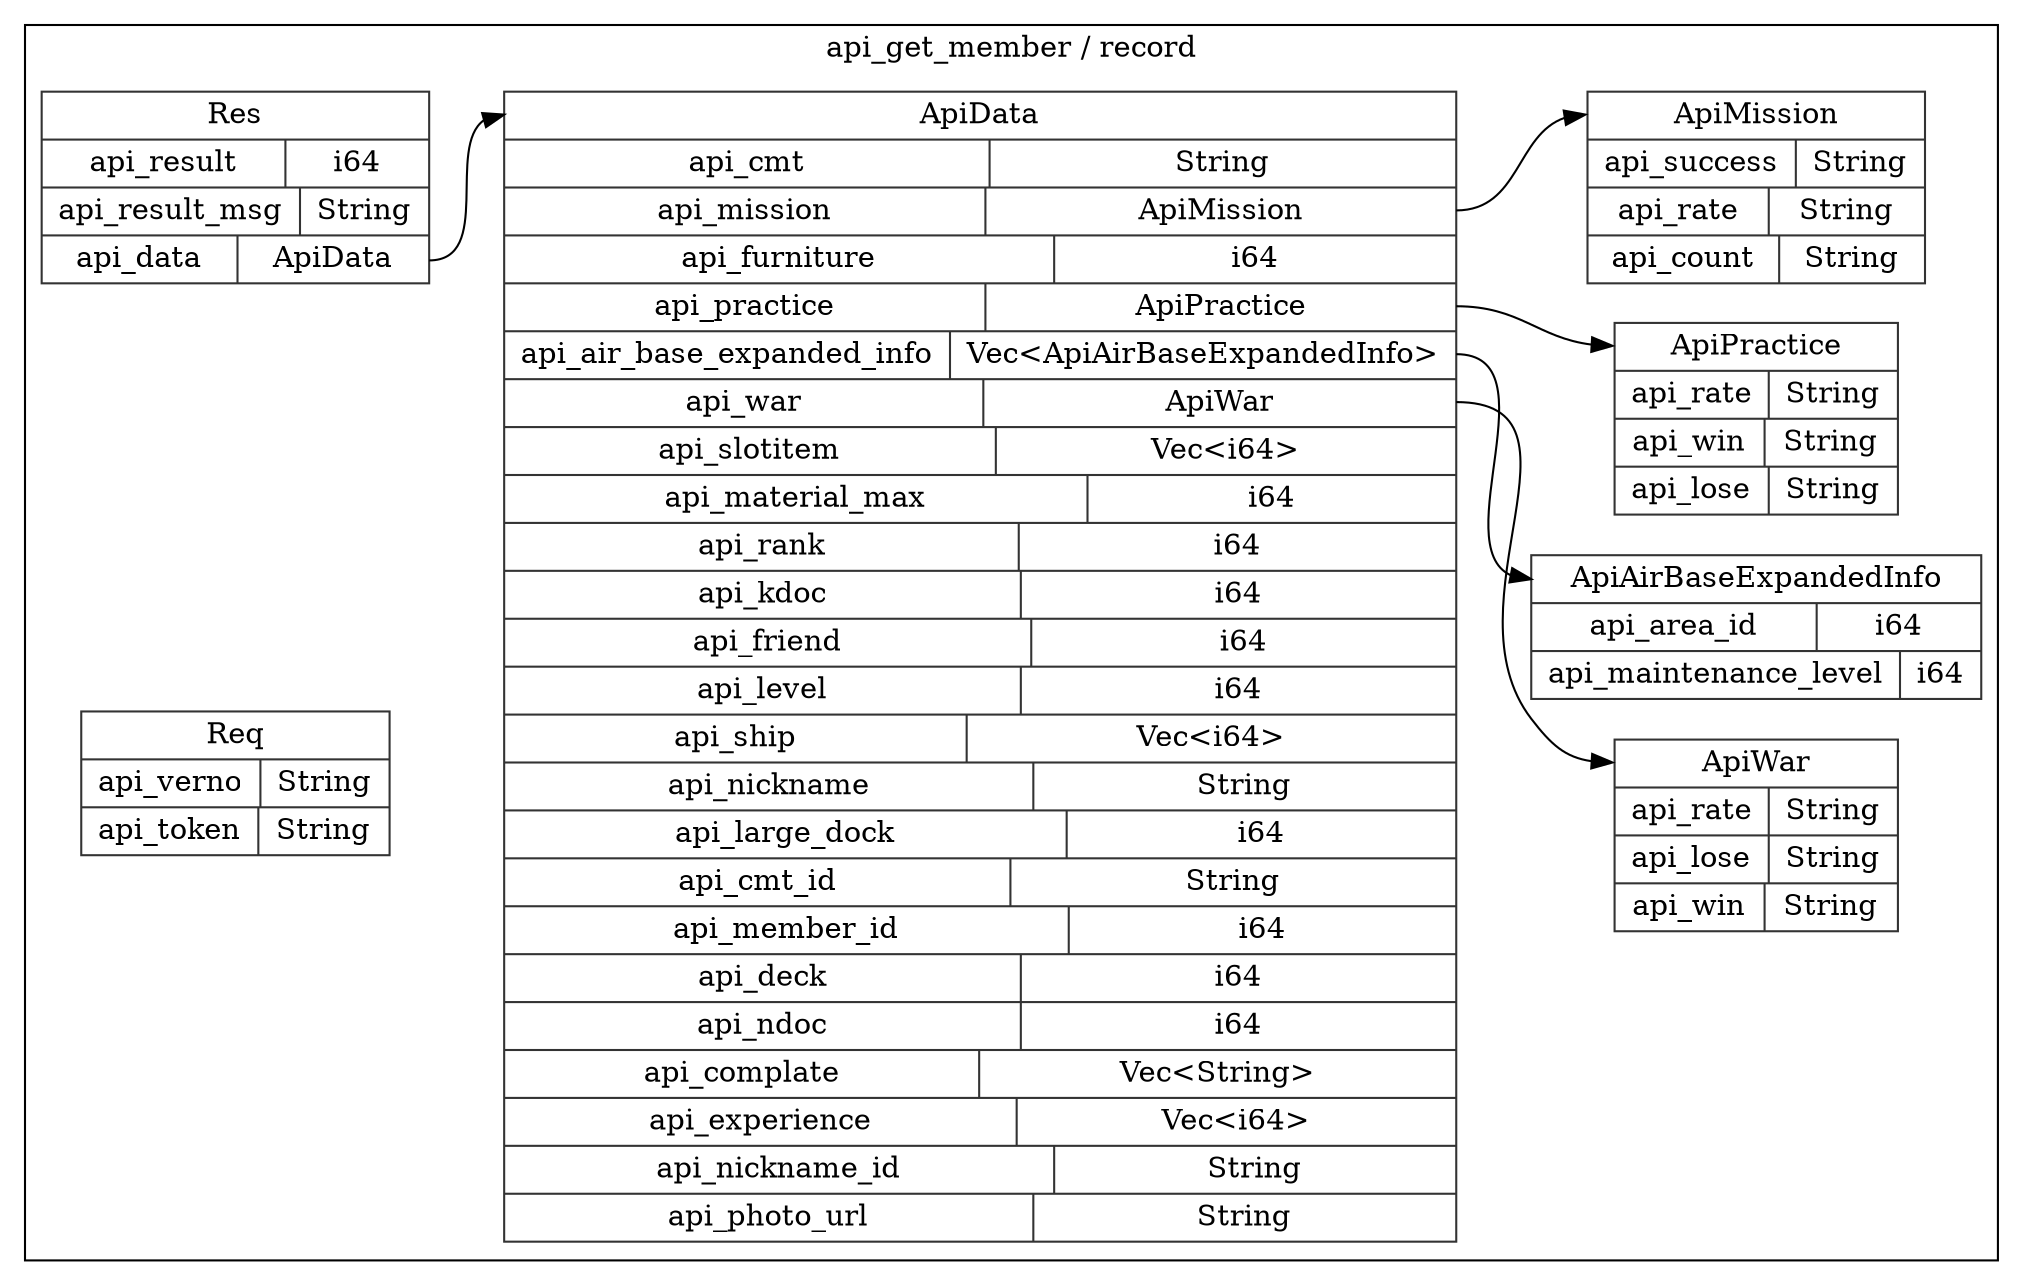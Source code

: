 digraph {
  rankdir=LR;
  subgraph cluster_0 {
    label="api_get_member / record";
    node [style="filled", color=white, style="solid", color=gray20];
    api_get_member__record__ApiAirBaseExpandedInfo [label="<ApiAirBaseExpandedInfo> ApiAirBaseExpandedInfo  | { api_area_id | <api_area_id> i64 } | { api_maintenance_level | <api_maintenance_level> i64 }", shape=record];
    api_get_member__record__ApiPractice [label="<ApiPractice> ApiPractice  | { api_rate | <api_rate> String } | { api_win | <api_win> String } | { api_lose | <api_lose> String }", shape=record];
    api_get_member__record__Res [label="<Res> Res  | { api_result | <api_result> i64 } | { api_result_msg | <api_result_msg> String } | { api_data | <api_data> ApiData }", shape=record];
    api_get_member__record__ApiData;
    api_get_member__record__Res:api_data:e -> api_get_member__record__ApiData:ApiData:w;
    api_get_member__record__Req [label="<Req> Req  | { api_verno | <api_verno> String } | { api_token | <api_token> String }", shape=record];
    api_get_member__record__ApiData [label="<ApiData> ApiData  | { api_cmt | <api_cmt> String } | { api_mission | <api_mission> ApiMission } | { api_furniture | <api_furniture> i64 } | { api_practice | <api_practice> ApiPractice } | { api_air_base_expanded_info | <api_air_base_expanded_info> Vec\<ApiAirBaseExpandedInfo\> } | { api_war | <api_war> ApiWar } | { api_slotitem | <api_slotitem> Vec\<i64\> } | { api_material_max | <api_material_max> i64 } | { api_rank | <api_rank> i64 } | { api_kdoc | <api_kdoc> i64 } | { api_friend | <api_friend> i64 } | { api_level | <api_level> i64 } | { api_ship | <api_ship> Vec\<i64\> } | { api_nickname | <api_nickname> String } | { api_large_dock | <api_large_dock> i64 } | { api_cmt_id | <api_cmt_id> String } | { api_member_id | <api_member_id> i64 } | { api_deck | <api_deck> i64 } | { api_ndoc | <api_ndoc> i64 } | { api_complate | <api_complate> Vec\<String\> } | { api_experience | <api_experience> Vec\<i64\> } | { api_nickname_id | <api_nickname_id> String } | { api_photo_url | <api_photo_url> String }", shape=record];
    api_get_member__record__ApiMission;
    api_get_member__record__ApiData:api_mission:e -> api_get_member__record__ApiMission:ApiMission:w;
    api_get_member__record__ApiData:api_practice:e -> api_get_member__record__ApiPractice:ApiPractice:w;
    api_get_member__record__ApiData:api_air_base_expanded_info:e -> api_get_member__record__ApiAirBaseExpandedInfo:ApiAirBaseExpandedInfo:w;
    api_get_member__record__ApiWar;
    api_get_member__record__ApiData:api_war:e -> api_get_member__record__ApiWar:ApiWar:w;
    api_get_member__record__ApiWar [label="<ApiWar> ApiWar  | { api_rate | <api_rate> String } | { api_lose | <api_lose> String } | { api_win | <api_win> String }", shape=record];
    api_get_member__record__ApiMission [label="<ApiMission> ApiMission  | { api_success | <api_success> String } | { api_rate | <api_rate> String } | { api_count | <api_count> String }", shape=record];
  }
}
